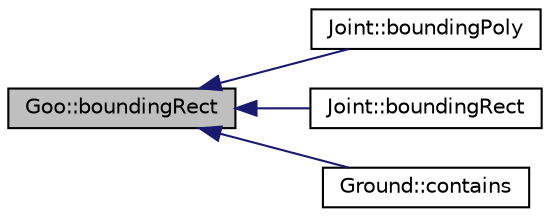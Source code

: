 digraph G
{
  edge [fontname="Helvetica",fontsize="10",labelfontname="Helvetica",labelfontsize="10"];
  node [fontname="Helvetica",fontsize="10",shape=record];
  rankdir="LR";
  Node1 [label="Goo::boundingRect",height=0.2,width=0.4,color="black", fillcolor="grey75", style="filled" fontcolor="black"];
  Node1 -> Node2 [dir="back",color="midnightblue",fontsize="10",style="solid",fontname="Helvetica"];
  Node2 [label="Joint::boundingPoly",height=0.2,width=0.4,color="black", fillcolor="white", style="filled",URL="$classJoint.html#a469fa029a6f666859fee46dc38a1a2f9"];
  Node1 -> Node3 [dir="back",color="midnightblue",fontsize="10",style="solid",fontname="Helvetica"];
  Node3 [label="Joint::boundingRect",height=0.2,width=0.4,color="black", fillcolor="white", style="filled",URL="$classJoint.html#ad7b63124cb8308ed1ba602408993d586"];
  Node1 -> Node4 [dir="back",color="midnightblue",fontsize="10",style="solid",fontname="Helvetica"];
  Node4 [label="Ground::contains",height=0.2,width=0.4,color="black", fillcolor="white", style="filled",URL="$classGround.html#ac9b7b3d52138ad5380153be8309bad32"];
}
